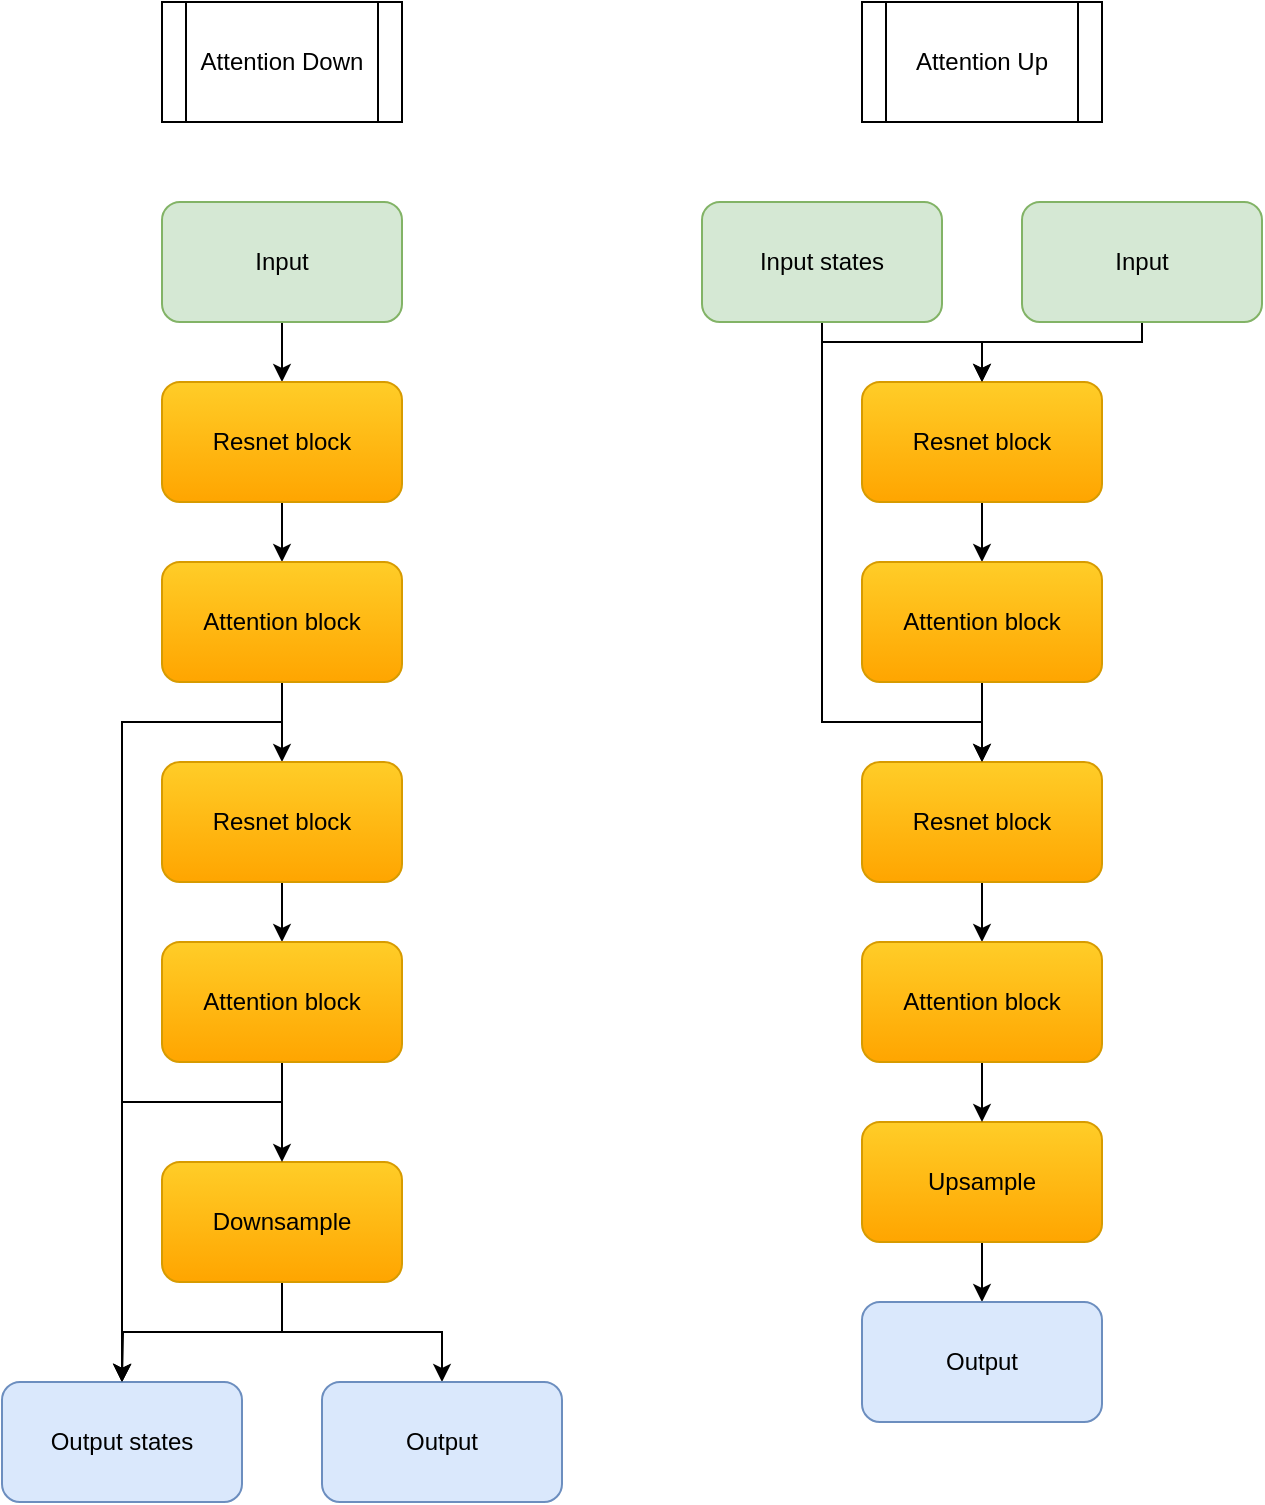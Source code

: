 <mxfile version="21.6.9" type="device">
  <diagram name="Page-1" id="bKJ9M7TFCG-FmAOeaJfg">
    <mxGraphModel dx="782" dy="551" grid="1" gridSize="10" guides="1" tooltips="1" connect="1" arrows="1" fold="1" page="1" pageScale="1" pageWidth="850" pageHeight="1100" math="0" shadow="0">
      <root>
        <mxCell id="0" />
        <mxCell id="1" parent="0" />
        <mxCell id="PrT4Ly5hu28b8KY8F8GB-10" style="edgeStyle=orthogonalEdgeStyle;rounded=0;orthogonalLoop=1;jettySize=auto;html=1;exitX=0.5;exitY=1;exitDx=0;exitDy=0;entryX=0.5;entryY=0;entryDx=0;entryDy=0;" parent="1" source="PrT4Ly5hu28b8KY8F8GB-1" target="PrT4Ly5hu28b8KY8F8GB-7" edge="1">
          <mxGeometry relative="1" as="geometry" />
        </mxCell>
        <mxCell id="PrT4Ly5hu28b8KY8F8GB-1" value="Input" style="rounded=1;whiteSpace=wrap;html=1;fillColor=#d5e8d4;strokeColor=#82b366;" parent="1" vertex="1">
          <mxGeometry x="210" y="130" width="120" height="60" as="geometry" />
        </mxCell>
        <mxCell id="PrT4Ly5hu28b8KY8F8GB-3" value="Attention Down" style="shape=process;whiteSpace=wrap;html=1;backgroundOutline=1;" parent="1" vertex="1">
          <mxGeometry x="210" y="30" width="120" height="60" as="geometry" />
        </mxCell>
        <mxCell id="PrT4Ly5hu28b8KY8F8GB-5" value="Attention Up" style="shape=process;whiteSpace=wrap;html=1;backgroundOutline=1;" parent="1" vertex="1">
          <mxGeometry x="560" y="30" width="120" height="60" as="geometry" />
        </mxCell>
        <mxCell id="PrT4Ly5hu28b8KY8F8GB-31" style="edgeStyle=orthogonalEdgeStyle;rounded=0;orthogonalLoop=1;jettySize=auto;html=1;exitX=0.5;exitY=1;exitDx=0;exitDy=0;entryX=0.5;entryY=0;entryDx=0;entryDy=0;" parent="1" source="PrT4Ly5hu28b8KY8F8GB-6" target="PrT4Ly5hu28b8KY8F8GB-27" edge="1">
          <mxGeometry relative="1" as="geometry">
            <Array as="points">
              <mxPoint x="700" y="200" />
              <mxPoint x="620" y="200" />
            </Array>
          </mxGeometry>
        </mxCell>
        <mxCell id="PrT4Ly5hu28b8KY8F8GB-6" value="Input" style="rounded=1;whiteSpace=wrap;html=1;fillColor=#d5e8d4;strokeColor=#82b366;" parent="1" vertex="1">
          <mxGeometry x="640" y="130" width="120" height="60" as="geometry" />
        </mxCell>
        <mxCell id="PrT4Ly5hu28b8KY8F8GB-11" style="edgeStyle=orthogonalEdgeStyle;rounded=0;orthogonalLoop=1;jettySize=auto;html=1;exitX=0.5;exitY=1;exitDx=0;exitDy=0;entryX=0.5;entryY=0;entryDx=0;entryDy=0;" parent="1" source="PrT4Ly5hu28b8KY8F8GB-7" target="PrT4Ly5hu28b8KY8F8GB-8" edge="1">
          <mxGeometry relative="1" as="geometry" />
        </mxCell>
        <mxCell id="PrT4Ly5hu28b8KY8F8GB-7" value="Resnet block" style="rounded=1;whiteSpace=wrap;html=1;fillColor=#ffcd28;strokeColor=#d79b00;gradientColor=#ffa500;" parent="1" vertex="1">
          <mxGeometry x="210" y="220" width="120" height="60" as="geometry" />
        </mxCell>
        <mxCell id="0G90Ox9cGvnh5QgGsF_X-3" style="edgeStyle=orthogonalEdgeStyle;rounded=0;orthogonalLoop=1;jettySize=auto;html=1;exitX=0.5;exitY=1;exitDx=0;exitDy=0;entryX=0.5;entryY=0;entryDx=0;entryDy=0;" edge="1" parent="1" source="PrT4Ly5hu28b8KY8F8GB-8" target="0G90Ox9cGvnh5QgGsF_X-1">
          <mxGeometry relative="1" as="geometry" />
        </mxCell>
        <mxCell id="0G90Ox9cGvnh5QgGsF_X-6" style="edgeStyle=orthogonalEdgeStyle;rounded=0;orthogonalLoop=1;jettySize=auto;html=1;exitX=0.5;exitY=1;exitDx=0;exitDy=0;entryX=0.5;entryY=0;entryDx=0;entryDy=0;" edge="1" parent="1" source="PrT4Ly5hu28b8KY8F8GB-8" target="PrT4Ly5hu28b8KY8F8GB-14">
          <mxGeometry relative="1" as="geometry">
            <Array as="points">
              <mxPoint x="270" y="390" />
              <mxPoint x="190" y="390" />
            </Array>
          </mxGeometry>
        </mxCell>
        <mxCell id="PrT4Ly5hu28b8KY8F8GB-8" value="&lt;div&gt;Attention block&lt;/div&gt;" style="rounded=1;whiteSpace=wrap;html=1;fillColor=#ffcd28;strokeColor=#d79b00;gradientColor=#ffa500;" parent="1" vertex="1">
          <mxGeometry x="210" y="310" width="120" height="60" as="geometry" />
        </mxCell>
        <mxCell id="PrT4Ly5hu28b8KY8F8GB-17" style="edgeStyle=orthogonalEdgeStyle;rounded=0;orthogonalLoop=1;jettySize=auto;html=1;exitX=0.5;exitY=1;exitDx=0;exitDy=0;entryX=0.5;entryY=0;entryDx=0;entryDy=0;" parent="1" source="PrT4Ly5hu28b8KY8F8GB-9" edge="1">
          <mxGeometry relative="1" as="geometry">
            <mxPoint x="190" y="720" as="targetPoint" />
          </mxGeometry>
        </mxCell>
        <mxCell id="PrT4Ly5hu28b8KY8F8GB-18" style="edgeStyle=orthogonalEdgeStyle;rounded=0;orthogonalLoop=1;jettySize=auto;html=1;exitX=0.5;exitY=1;exitDx=0;exitDy=0;entryX=0.5;entryY=0;entryDx=0;entryDy=0;" parent="1" source="PrT4Ly5hu28b8KY8F8GB-9" target="PrT4Ly5hu28b8KY8F8GB-13" edge="1">
          <mxGeometry relative="1" as="geometry" />
        </mxCell>
        <mxCell id="PrT4Ly5hu28b8KY8F8GB-9" value="Downsample" style="rounded=1;whiteSpace=wrap;html=1;fillColor=#ffcd28;strokeColor=#d79b00;gradientColor=#ffa500;" parent="1" vertex="1">
          <mxGeometry x="210" y="610" width="120" height="60" as="geometry" />
        </mxCell>
        <mxCell id="PrT4Ly5hu28b8KY8F8GB-13" value="Output" style="rounded=1;whiteSpace=wrap;html=1;fillColor=#dae8fc;strokeColor=#6c8ebf;" parent="1" vertex="1">
          <mxGeometry x="290" y="720" width="120" height="60" as="geometry" />
        </mxCell>
        <mxCell id="PrT4Ly5hu28b8KY8F8GB-14" value="Output states" style="rounded=1;whiteSpace=wrap;html=1;fillColor=#dae8fc;strokeColor=#6c8ebf;" parent="1" vertex="1">
          <mxGeometry x="130" y="720" width="120" height="60" as="geometry" />
        </mxCell>
        <mxCell id="0G90Ox9cGvnh5QgGsF_X-11" style="edgeStyle=orthogonalEdgeStyle;rounded=0;orthogonalLoop=1;jettySize=auto;html=1;exitX=0.5;exitY=1;exitDx=0;exitDy=0;entryX=0.5;entryY=0;entryDx=0;entryDy=0;" edge="1" parent="1" source="PrT4Ly5hu28b8KY8F8GB-27" target="0G90Ox9cGvnh5QgGsF_X-9">
          <mxGeometry relative="1" as="geometry" />
        </mxCell>
        <mxCell id="PrT4Ly5hu28b8KY8F8GB-27" value="Resnet block" style="rounded=1;whiteSpace=wrap;html=1;fillColor=#ffcd28;strokeColor=#d79b00;gradientColor=#ffa500;" parent="1" vertex="1">
          <mxGeometry x="560" y="220" width="120" height="60" as="geometry" />
        </mxCell>
        <mxCell id="PrT4Ly5hu28b8KY8F8GB-30" style="edgeStyle=orthogonalEdgeStyle;rounded=0;orthogonalLoop=1;jettySize=auto;html=1;exitX=0.5;exitY=1;exitDx=0;exitDy=0;entryX=0.5;entryY=0;entryDx=0;entryDy=0;" parent="1" source="PrT4Ly5hu28b8KY8F8GB-28" target="PrT4Ly5hu28b8KY8F8GB-27" edge="1">
          <mxGeometry relative="1" as="geometry">
            <Array as="points">
              <mxPoint x="540" y="200" />
              <mxPoint x="620" y="200" />
            </Array>
          </mxGeometry>
        </mxCell>
        <mxCell id="PrT4Ly5hu28b8KY8F8GB-32" style="edgeStyle=orthogonalEdgeStyle;rounded=0;orthogonalLoop=1;jettySize=auto;html=1;exitX=0.5;exitY=1;exitDx=0;exitDy=0;entryX=0.5;entryY=0;entryDx=0;entryDy=0;" parent="1" source="PrT4Ly5hu28b8KY8F8GB-28" target="PrT4Ly5hu28b8KY8F8GB-29" edge="1">
          <mxGeometry relative="1" as="geometry">
            <Array as="points">
              <mxPoint x="540" y="390" />
              <mxPoint x="620" y="390" />
            </Array>
          </mxGeometry>
        </mxCell>
        <mxCell id="PrT4Ly5hu28b8KY8F8GB-28" value="Input states" style="rounded=1;whiteSpace=wrap;html=1;fillColor=#d5e8d4;strokeColor=#82b366;" parent="1" vertex="1">
          <mxGeometry x="480" y="130" width="120" height="60" as="geometry" />
        </mxCell>
        <mxCell id="0G90Ox9cGvnh5QgGsF_X-13" style="edgeStyle=orthogonalEdgeStyle;rounded=0;orthogonalLoop=1;jettySize=auto;html=1;exitX=0.5;exitY=1;exitDx=0;exitDy=0;entryX=0.5;entryY=0;entryDx=0;entryDy=0;" edge="1" parent="1" source="PrT4Ly5hu28b8KY8F8GB-29" target="0G90Ox9cGvnh5QgGsF_X-10">
          <mxGeometry relative="1" as="geometry" />
        </mxCell>
        <mxCell id="PrT4Ly5hu28b8KY8F8GB-29" value="Resnet block" style="rounded=1;whiteSpace=wrap;html=1;fillColor=#ffcd28;strokeColor=#d79b00;gradientColor=#ffa500;" parent="1" vertex="1">
          <mxGeometry x="560" y="410" width="120" height="60" as="geometry" />
        </mxCell>
        <mxCell id="PrT4Ly5hu28b8KY8F8GB-36" style="edgeStyle=orthogonalEdgeStyle;rounded=0;orthogonalLoop=1;jettySize=auto;html=1;exitX=0.5;exitY=1;exitDx=0;exitDy=0;entryX=0.5;entryY=0;entryDx=0;entryDy=0;" parent="1" source="PrT4Ly5hu28b8KY8F8GB-33" target="PrT4Ly5hu28b8KY8F8GB-35" edge="1">
          <mxGeometry relative="1" as="geometry" />
        </mxCell>
        <mxCell id="PrT4Ly5hu28b8KY8F8GB-33" value="Upsample" style="rounded=1;whiteSpace=wrap;html=1;fillColor=#ffcd28;strokeColor=#d79b00;gradientColor=#ffa500;" parent="1" vertex="1">
          <mxGeometry x="560" y="590" width="120" height="60" as="geometry" />
        </mxCell>
        <mxCell id="PrT4Ly5hu28b8KY8F8GB-35" value="Output" style="rounded=1;whiteSpace=wrap;html=1;fillColor=#dae8fc;strokeColor=#6c8ebf;" parent="1" vertex="1">
          <mxGeometry x="560" y="680" width="120" height="60" as="geometry" />
        </mxCell>
        <mxCell id="0G90Ox9cGvnh5QgGsF_X-4" style="edgeStyle=orthogonalEdgeStyle;rounded=0;orthogonalLoop=1;jettySize=auto;html=1;exitX=0.5;exitY=1;exitDx=0;exitDy=0;entryX=0.5;entryY=0;entryDx=0;entryDy=0;" edge="1" parent="1" source="0G90Ox9cGvnh5QgGsF_X-1" target="0G90Ox9cGvnh5QgGsF_X-2">
          <mxGeometry relative="1" as="geometry" />
        </mxCell>
        <mxCell id="0G90Ox9cGvnh5QgGsF_X-1" value="Resnet block" style="rounded=1;whiteSpace=wrap;html=1;fillColor=#ffcd28;strokeColor=#d79b00;gradientColor=#ffa500;" vertex="1" parent="1">
          <mxGeometry x="210" y="410" width="120" height="60" as="geometry" />
        </mxCell>
        <mxCell id="0G90Ox9cGvnh5QgGsF_X-7" style="edgeStyle=orthogonalEdgeStyle;rounded=0;orthogonalLoop=1;jettySize=auto;html=1;exitX=0.5;exitY=1;exitDx=0;exitDy=0;entryX=0.5;entryY=0;entryDx=0;entryDy=0;" edge="1" parent="1" source="0G90Ox9cGvnh5QgGsF_X-2" target="PrT4Ly5hu28b8KY8F8GB-9">
          <mxGeometry relative="1" as="geometry" />
        </mxCell>
        <mxCell id="0G90Ox9cGvnh5QgGsF_X-8" style="edgeStyle=orthogonalEdgeStyle;rounded=0;orthogonalLoop=1;jettySize=auto;html=1;exitX=0.5;exitY=1;exitDx=0;exitDy=0;entryX=0.5;entryY=0;entryDx=0;entryDy=0;" edge="1" parent="1" source="0G90Ox9cGvnh5QgGsF_X-2" target="PrT4Ly5hu28b8KY8F8GB-14">
          <mxGeometry relative="1" as="geometry">
            <Array as="points">
              <mxPoint x="270" y="580" />
              <mxPoint x="190" y="580" />
            </Array>
          </mxGeometry>
        </mxCell>
        <mxCell id="0G90Ox9cGvnh5QgGsF_X-2" value="Attention block" style="rounded=1;whiteSpace=wrap;html=1;fillColor=#ffcd28;strokeColor=#d79b00;gradientColor=#ffa500;" vertex="1" parent="1">
          <mxGeometry x="210" y="500" width="120" height="60" as="geometry" />
        </mxCell>
        <mxCell id="0G90Ox9cGvnh5QgGsF_X-12" style="edgeStyle=orthogonalEdgeStyle;rounded=0;orthogonalLoop=1;jettySize=auto;html=1;exitX=0.5;exitY=1;exitDx=0;exitDy=0;entryX=0.5;entryY=0;entryDx=0;entryDy=0;" edge="1" parent="1" source="0G90Ox9cGvnh5QgGsF_X-9" target="PrT4Ly5hu28b8KY8F8GB-29">
          <mxGeometry relative="1" as="geometry" />
        </mxCell>
        <mxCell id="0G90Ox9cGvnh5QgGsF_X-9" value="Attention block" style="rounded=1;whiteSpace=wrap;html=1;fillColor=#ffcd28;strokeColor=#d79b00;gradientColor=#ffa500;" vertex="1" parent="1">
          <mxGeometry x="560" y="310" width="120" height="60" as="geometry" />
        </mxCell>
        <mxCell id="0G90Ox9cGvnh5QgGsF_X-14" style="edgeStyle=orthogonalEdgeStyle;rounded=0;orthogonalLoop=1;jettySize=auto;html=1;exitX=0.5;exitY=1;exitDx=0;exitDy=0;entryX=0.5;entryY=0;entryDx=0;entryDy=0;" edge="1" parent="1" source="0G90Ox9cGvnh5QgGsF_X-10" target="PrT4Ly5hu28b8KY8F8GB-33">
          <mxGeometry relative="1" as="geometry" />
        </mxCell>
        <mxCell id="0G90Ox9cGvnh5QgGsF_X-10" value="Attention block" style="rounded=1;whiteSpace=wrap;html=1;fillColor=#ffcd28;strokeColor=#d79b00;gradientColor=#ffa500;" vertex="1" parent="1">
          <mxGeometry x="560" y="500" width="120" height="60" as="geometry" />
        </mxCell>
      </root>
    </mxGraphModel>
  </diagram>
</mxfile>
